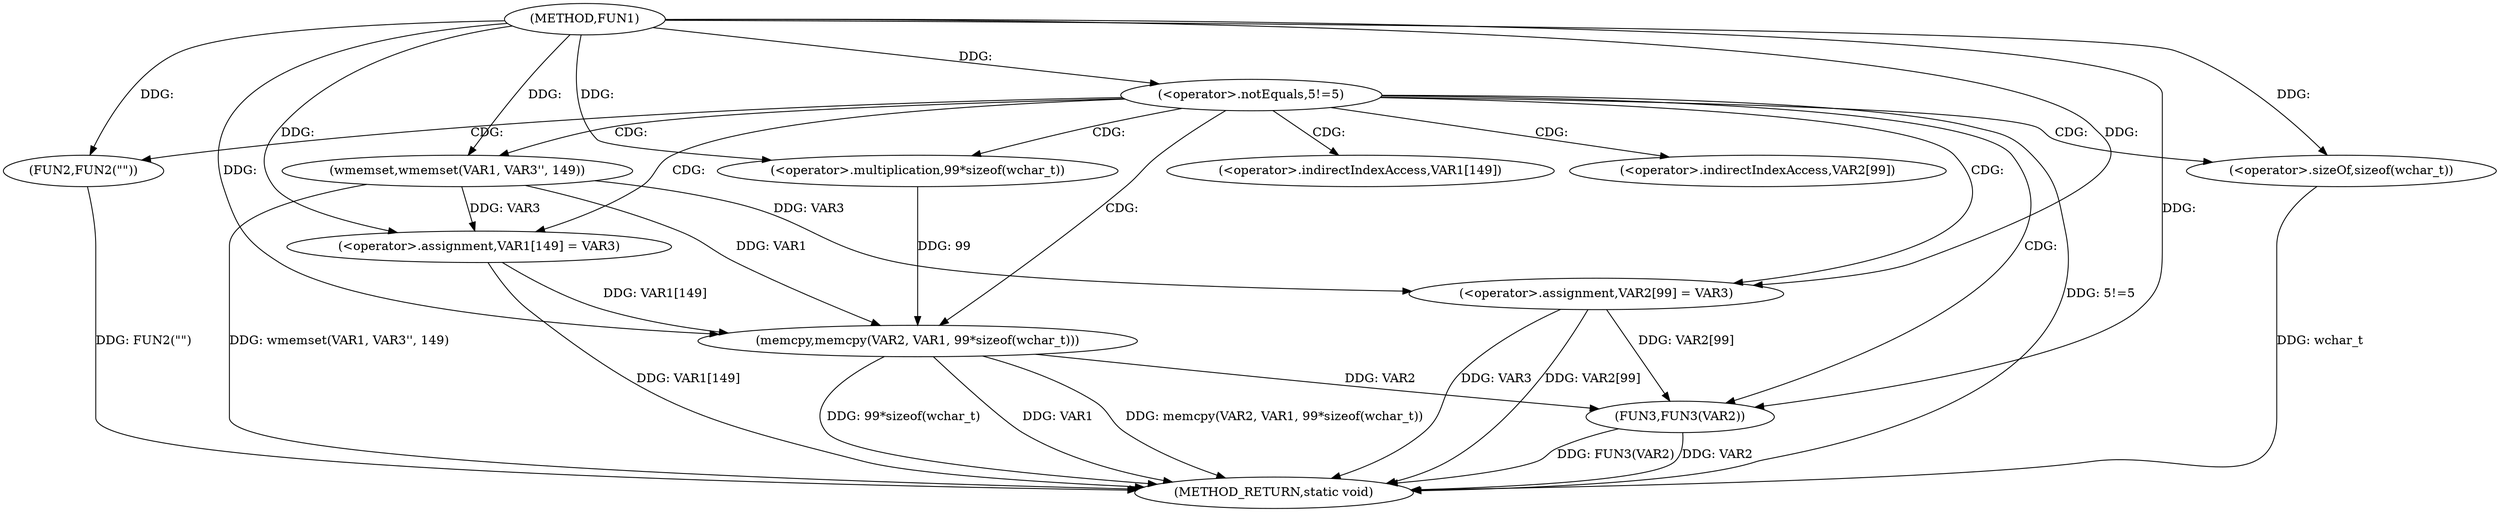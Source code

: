digraph FUN1 {  
"1000100" [label = "(METHOD,FUN1)" ]
"1000137" [label = "(METHOD_RETURN,static void)" ]
"1000103" [label = "(<operator>.notEquals,5!=5)" ]
"1000107" [label = "(FUN2,FUN2(\"\"))" ]
"1000114" [label = "(wmemset,wmemset(VAR1, VAR3'', 149))" ]
"1000118" [label = "(<operator>.assignment,VAR1[149] = VAR3)" ]
"1000123" [label = "(memcpy,memcpy(VAR2, VAR1, 99*sizeof(wchar_t)))" ]
"1000126" [label = "(<operator>.multiplication,99*sizeof(wchar_t))" ]
"1000128" [label = "(<operator>.sizeOf,sizeof(wchar_t))" ]
"1000130" [label = "(<operator>.assignment,VAR2[99] = VAR3)" ]
"1000135" [label = "(FUN3,FUN3(VAR2))" ]
"1000119" [label = "(<operator>.indirectIndexAccess,VAR1[149])" ]
"1000131" [label = "(<operator>.indirectIndexAccess,VAR2[99])" ]
  "1000123" -> "1000137"  [ label = "DDG: VAR1"] 
  "1000107" -> "1000137"  [ label = "DDG: FUN2(\"\")"] 
  "1000114" -> "1000137"  [ label = "DDG: wmemset(VAR1, VAR3'', 149)"] 
  "1000123" -> "1000137"  [ label = "DDG: memcpy(VAR2, VAR1, 99*sizeof(wchar_t))"] 
  "1000135" -> "1000137"  [ label = "DDG: FUN3(VAR2)"] 
  "1000135" -> "1000137"  [ label = "DDG: VAR2"] 
  "1000118" -> "1000137"  [ label = "DDG: VAR1[149]"] 
  "1000130" -> "1000137"  [ label = "DDG: VAR2[99]"] 
  "1000123" -> "1000137"  [ label = "DDG: 99*sizeof(wchar_t)"] 
  "1000128" -> "1000137"  [ label = "DDG: wchar_t"] 
  "1000103" -> "1000137"  [ label = "DDG: 5!=5"] 
  "1000130" -> "1000137"  [ label = "DDG: VAR3"] 
  "1000100" -> "1000103"  [ label = "DDG: "] 
  "1000100" -> "1000107"  [ label = "DDG: "] 
  "1000100" -> "1000114"  [ label = "DDG: "] 
  "1000114" -> "1000118"  [ label = "DDG: VAR3"] 
  "1000100" -> "1000118"  [ label = "DDG: "] 
  "1000100" -> "1000123"  [ label = "DDG: "] 
  "1000114" -> "1000123"  [ label = "DDG: VAR1"] 
  "1000118" -> "1000123"  [ label = "DDG: VAR1[149]"] 
  "1000126" -> "1000123"  [ label = "DDG: 99"] 
  "1000100" -> "1000126"  [ label = "DDG: "] 
  "1000100" -> "1000128"  [ label = "DDG: "] 
  "1000100" -> "1000130"  [ label = "DDG: "] 
  "1000114" -> "1000130"  [ label = "DDG: VAR3"] 
  "1000130" -> "1000135"  [ label = "DDG: VAR2[99]"] 
  "1000123" -> "1000135"  [ label = "DDG: VAR2"] 
  "1000100" -> "1000135"  [ label = "DDG: "] 
  "1000103" -> "1000131"  [ label = "CDG: "] 
  "1000103" -> "1000126"  [ label = "CDG: "] 
  "1000103" -> "1000128"  [ label = "CDG: "] 
  "1000103" -> "1000123"  [ label = "CDG: "] 
  "1000103" -> "1000107"  [ label = "CDG: "] 
  "1000103" -> "1000119"  [ label = "CDG: "] 
  "1000103" -> "1000130"  [ label = "CDG: "] 
  "1000103" -> "1000135"  [ label = "CDG: "] 
  "1000103" -> "1000114"  [ label = "CDG: "] 
  "1000103" -> "1000118"  [ label = "CDG: "] 
}
